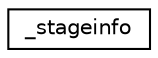 digraph "Graphical Class Hierarchy"
{
  edge [fontname="Helvetica",fontsize="10",labelfontname="Helvetica",labelfontsize="10"];
  node [fontname="Helvetica",fontsize="10",shape=record];
  rankdir="LR";
  Node1 [label="_stageinfo",height=0.2,width=0.4,color="black", fillcolor="white", style="filled",URL="$struct__stageinfo.html"];
}
